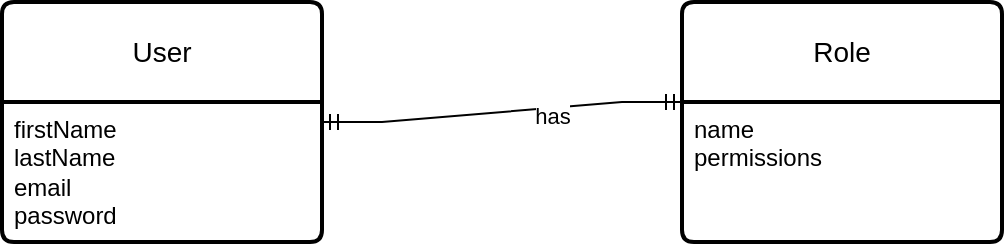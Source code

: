 <mxfile version="21.6.6" type="github">
  <diagram name="Page-1" id="qzcIX9TbY_33AAOr_Iov">
    <mxGraphModel dx="875" dy="465" grid="1" gridSize="10" guides="1" tooltips="1" connect="1" arrows="1" fold="1" page="1" pageScale="1" pageWidth="850" pageHeight="1100" math="0" shadow="0">
      <root>
        <mxCell id="0" />
        <mxCell id="1" parent="0" />
        <mxCell id="8u9LmbJdxK0uUFl3wjGJ-1" value="Role" style="swimlane;childLayout=stackLayout;horizontal=1;startSize=50;horizontalStack=0;rounded=1;fontSize=14;fontStyle=0;strokeWidth=2;resizeParent=0;resizeLast=1;shadow=0;dashed=0;align=center;arcSize=4;whiteSpace=wrap;html=1;" vertex="1" parent="1">
          <mxGeometry x="520" y="420" width="160" height="120" as="geometry" />
        </mxCell>
        <mxCell id="8u9LmbJdxK0uUFl3wjGJ-2" value="&lt;div&gt;name&lt;/div&gt;&lt;div&gt;permissions&lt;br&gt;&lt;/div&gt;" style="align=left;strokeColor=none;fillColor=none;spacingLeft=4;fontSize=12;verticalAlign=top;resizable=0;rotatable=0;part=1;html=1;" vertex="1" parent="8u9LmbJdxK0uUFl3wjGJ-1">
          <mxGeometry y="50" width="160" height="70" as="geometry" />
        </mxCell>
        <mxCell id="8u9LmbJdxK0uUFl3wjGJ-3" value="User" style="swimlane;childLayout=stackLayout;horizontal=1;startSize=50;horizontalStack=0;rounded=1;fontSize=14;fontStyle=0;strokeWidth=2;resizeParent=0;resizeLast=1;shadow=0;dashed=0;align=center;arcSize=4;whiteSpace=wrap;html=1;" vertex="1" parent="1">
          <mxGeometry x="180" y="420" width="160" height="120" as="geometry" />
        </mxCell>
        <mxCell id="8u9LmbJdxK0uUFl3wjGJ-4" value="&lt;div&gt;firstName&lt;/div&gt;&lt;div&gt;lastName&lt;/div&gt;&lt;div&gt;email&lt;/div&gt;&lt;div&gt;password&lt;br&gt;&lt;/div&gt;" style="align=left;strokeColor=none;fillColor=none;spacingLeft=4;fontSize=12;verticalAlign=top;resizable=0;rotatable=0;part=1;html=1;" vertex="1" parent="8u9LmbJdxK0uUFl3wjGJ-3">
          <mxGeometry y="50" width="160" height="70" as="geometry" />
        </mxCell>
        <mxCell id="8u9LmbJdxK0uUFl3wjGJ-5" value="" style="edgeStyle=entityRelationEdgeStyle;fontSize=12;html=1;endArrow=ERmandOne;startArrow=ERmandOne;rounded=0;entryX=0;entryY=0;entryDx=0;entryDy=0;" edge="1" parent="1" source="8u9LmbJdxK0uUFl3wjGJ-3" target="8u9LmbJdxK0uUFl3wjGJ-2">
          <mxGeometry width="100" height="100" relative="1" as="geometry">
            <mxPoint x="350" y="500" as="sourcePoint" />
            <mxPoint x="490" y="470" as="targetPoint" />
          </mxGeometry>
        </mxCell>
        <mxCell id="8u9LmbJdxK0uUFl3wjGJ-6" value="has" style="edgeLabel;html=1;align=center;verticalAlign=middle;resizable=0;points=[];" vertex="1" connectable="0" parent="8u9LmbJdxK0uUFl3wjGJ-5">
          <mxGeometry x="0.277" y="-4" relative="1" as="geometry">
            <mxPoint as="offset" />
          </mxGeometry>
        </mxCell>
      </root>
    </mxGraphModel>
  </diagram>
</mxfile>
